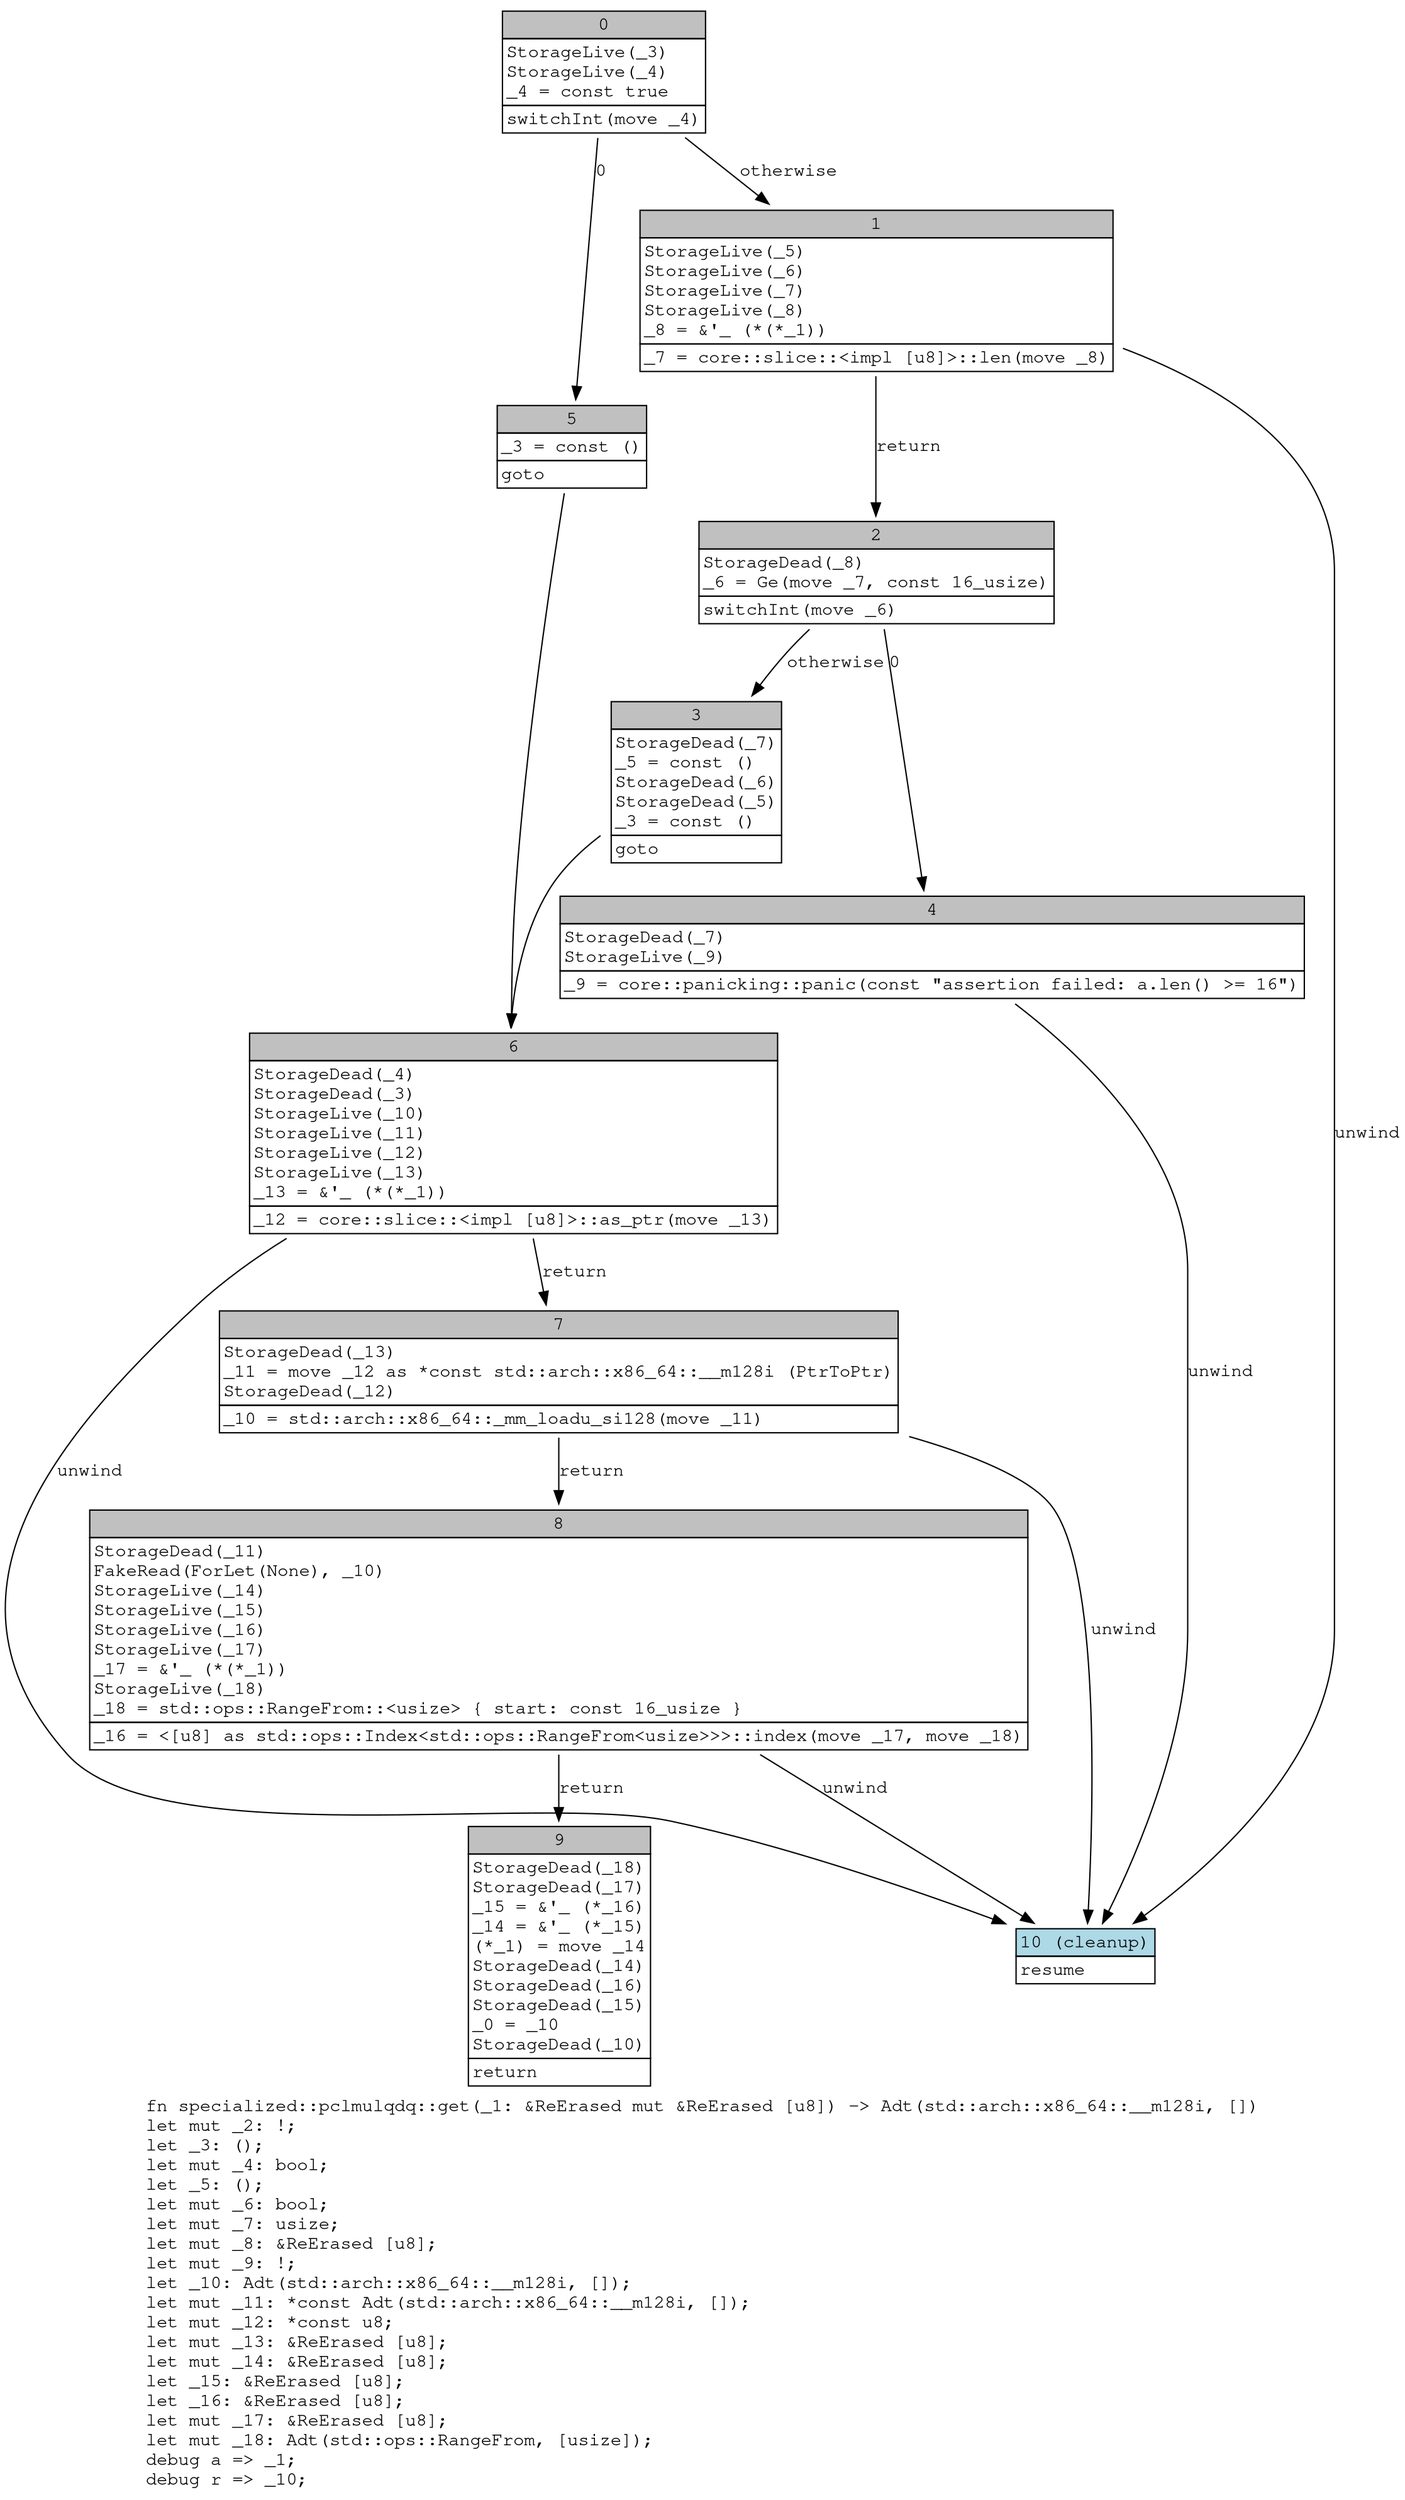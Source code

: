 digraph Mir_0_79 {
    graph [fontname="Courier, monospace"];
    node [fontname="Courier, monospace"];
    edge [fontname="Courier, monospace"];
    label=<fn specialized::pclmulqdq::get(_1: &amp;ReErased mut &amp;ReErased [u8]) -&gt; Adt(std::arch::x86_64::__m128i, [])<br align="left"/>let mut _2: !;<br align="left"/>let _3: ();<br align="left"/>let mut _4: bool;<br align="left"/>let _5: ();<br align="left"/>let mut _6: bool;<br align="left"/>let mut _7: usize;<br align="left"/>let mut _8: &amp;ReErased [u8];<br align="left"/>let mut _9: !;<br align="left"/>let _10: Adt(std::arch::x86_64::__m128i, []);<br align="left"/>let mut _11: *const Adt(std::arch::x86_64::__m128i, []);<br align="left"/>let mut _12: *const u8;<br align="left"/>let mut _13: &amp;ReErased [u8];<br align="left"/>let mut _14: &amp;ReErased [u8];<br align="left"/>let _15: &amp;ReErased [u8];<br align="left"/>let _16: &amp;ReErased [u8];<br align="left"/>let mut _17: &amp;ReErased [u8];<br align="left"/>let mut _18: Adt(std::ops::RangeFrom, [usize]);<br align="left"/>debug a =&gt; _1;<br align="left"/>debug r =&gt; _10;<br align="left"/>>;
    bb0__0_79 [shape="none", label=<<table border="0" cellborder="1" cellspacing="0"><tr><td bgcolor="gray" align="center" colspan="1">0</td></tr><tr><td align="left" balign="left">StorageLive(_3)<br/>StorageLive(_4)<br/>_4 = const true<br/></td></tr><tr><td align="left">switchInt(move _4)</td></tr></table>>];
    bb1__0_79 [shape="none", label=<<table border="0" cellborder="1" cellspacing="0"><tr><td bgcolor="gray" align="center" colspan="1">1</td></tr><tr><td align="left" balign="left">StorageLive(_5)<br/>StorageLive(_6)<br/>StorageLive(_7)<br/>StorageLive(_8)<br/>_8 = &amp;'_ (*(*_1))<br/></td></tr><tr><td align="left">_7 = core::slice::&lt;impl [u8]&gt;::len(move _8)</td></tr></table>>];
    bb2__0_79 [shape="none", label=<<table border="0" cellborder="1" cellspacing="0"><tr><td bgcolor="gray" align="center" colspan="1">2</td></tr><tr><td align="left" balign="left">StorageDead(_8)<br/>_6 = Ge(move _7, const 16_usize)<br/></td></tr><tr><td align="left">switchInt(move _6)</td></tr></table>>];
    bb3__0_79 [shape="none", label=<<table border="0" cellborder="1" cellspacing="0"><tr><td bgcolor="gray" align="center" colspan="1">3</td></tr><tr><td align="left" balign="left">StorageDead(_7)<br/>_5 = const ()<br/>StorageDead(_6)<br/>StorageDead(_5)<br/>_3 = const ()<br/></td></tr><tr><td align="left">goto</td></tr></table>>];
    bb4__0_79 [shape="none", label=<<table border="0" cellborder="1" cellspacing="0"><tr><td bgcolor="gray" align="center" colspan="1">4</td></tr><tr><td align="left" balign="left">StorageDead(_7)<br/>StorageLive(_9)<br/></td></tr><tr><td align="left">_9 = core::panicking::panic(const &quot;assertion failed: a.len() &gt;= 16&quot;)</td></tr></table>>];
    bb5__0_79 [shape="none", label=<<table border="0" cellborder="1" cellspacing="0"><tr><td bgcolor="gray" align="center" colspan="1">5</td></tr><tr><td align="left" balign="left">_3 = const ()<br/></td></tr><tr><td align="left">goto</td></tr></table>>];
    bb6__0_79 [shape="none", label=<<table border="0" cellborder="1" cellspacing="0"><tr><td bgcolor="gray" align="center" colspan="1">6</td></tr><tr><td align="left" balign="left">StorageDead(_4)<br/>StorageDead(_3)<br/>StorageLive(_10)<br/>StorageLive(_11)<br/>StorageLive(_12)<br/>StorageLive(_13)<br/>_13 = &amp;'_ (*(*_1))<br/></td></tr><tr><td align="left">_12 = core::slice::&lt;impl [u8]&gt;::as_ptr(move _13)</td></tr></table>>];
    bb7__0_79 [shape="none", label=<<table border="0" cellborder="1" cellspacing="0"><tr><td bgcolor="gray" align="center" colspan="1">7</td></tr><tr><td align="left" balign="left">StorageDead(_13)<br/>_11 = move _12 as *const std::arch::x86_64::__m128i (PtrToPtr)<br/>StorageDead(_12)<br/></td></tr><tr><td align="left">_10 = std::arch::x86_64::_mm_loadu_si128(move _11)</td></tr></table>>];
    bb8__0_79 [shape="none", label=<<table border="0" cellborder="1" cellspacing="0"><tr><td bgcolor="gray" align="center" colspan="1">8</td></tr><tr><td align="left" balign="left">StorageDead(_11)<br/>FakeRead(ForLet(None), _10)<br/>StorageLive(_14)<br/>StorageLive(_15)<br/>StorageLive(_16)<br/>StorageLive(_17)<br/>_17 = &amp;'_ (*(*_1))<br/>StorageLive(_18)<br/>_18 = std::ops::RangeFrom::&lt;usize&gt; { start: const 16_usize }<br/></td></tr><tr><td align="left">_16 = &lt;[u8] as std::ops::Index&lt;std::ops::RangeFrom&lt;usize&gt;&gt;&gt;::index(move _17, move _18)</td></tr></table>>];
    bb9__0_79 [shape="none", label=<<table border="0" cellborder="1" cellspacing="0"><tr><td bgcolor="gray" align="center" colspan="1">9</td></tr><tr><td align="left" balign="left">StorageDead(_18)<br/>StorageDead(_17)<br/>_15 = &amp;'_ (*_16)<br/>_14 = &amp;'_ (*_15)<br/>(*_1) = move _14<br/>StorageDead(_14)<br/>StorageDead(_16)<br/>StorageDead(_15)<br/>_0 = _10<br/>StorageDead(_10)<br/></td></tr><tr><td align="left">return</td></tr></table>>];
    bb10__0_79 [shape="none", label=<<table border="0" cellborder="1" cellspacing="0"><tr><td bgcolor="lightblue" align="center" colspan="1">10 (cleanup)</td></tr><tr><td align="left">resume</td></tr></table>>];
    bb0__0_79 -> bb5__0_79 [label="0"];
    bb0__0_79 -> bb1__0_79 [label="otherwise"];
    bb1__0_79 -> bb2__0_79 [label="return"];
    bb1__0_79 -> bb10__0_79 [label="unwind"];
    bb2__0_79 -> bb4__0_79 [label="0"];
    bb2__0_79 -> bb3__0_79 [label="otherwise"];
    bb3__0_79 -> bb6__0_79 [label=""];
    bb4__0_79 -> bb10__0_79 [label="unwind"];
    bb5__0_79 -> bb6__0_79 [label=""];
    bb6__0_79 -> bb7__0_79 [label="return"];
    bb6__0_79 -> bb10__0_79 [label="unwind"];
    bb7__0_79 -> bb8__0_79 [label="return"];
    bb7__0_79 -> bb10__0_79 [label="unwind"];
    bb8__0_79 -> bb9__0_79 [label="return"];
    bb8__0_79 -> bb10__0_79 [label="unwind"];
}
